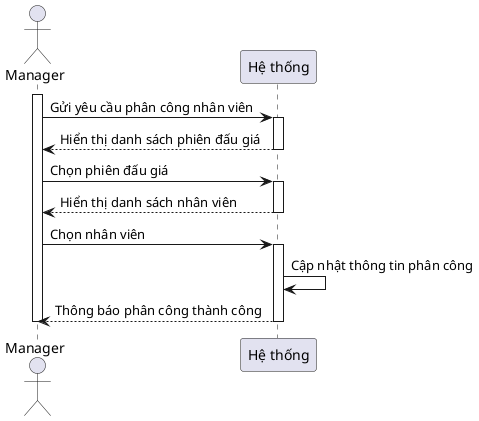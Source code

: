 @startuml   
actor Manager
participant "Hệ thống" as System

activate Manager
Manager -> System: Gửi yêu cầu phân công nhân viên
activate System
System --> Manager: Hiển thị danh sách phiên đấu giá
deactivate System
Manager -> System: Chọn phiên đấu giá
activate System
System --> Manager: Hiển thị danh sách nhân viên
deactivate System
Manager -> System: Chọn nhân viên
activate System
System -> System: Cập nhật thông tin phân công
System --> Manager: Thông báo phân công thành công
deactivate System
deactivate Manager
@enduml